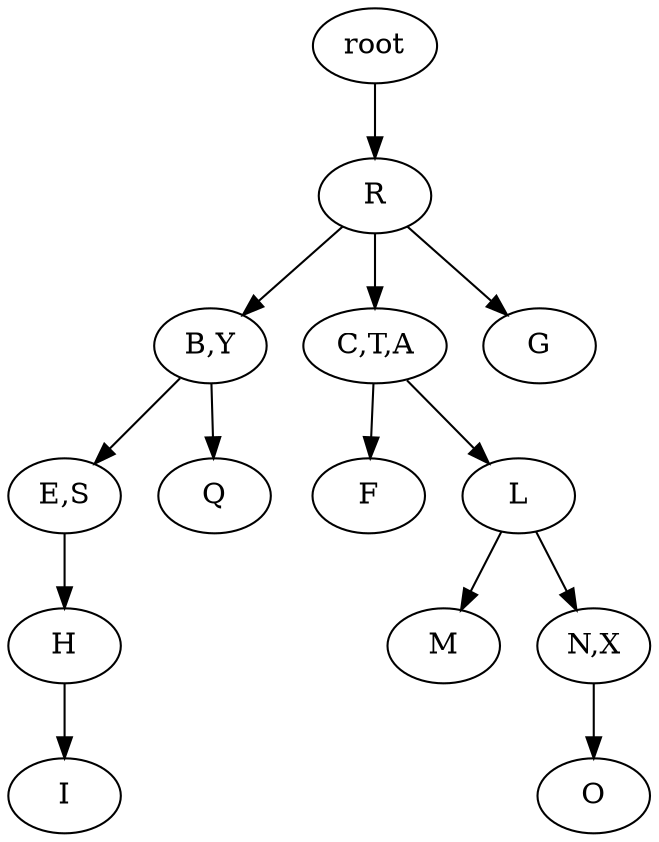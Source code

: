 strict digraph G {
	graph [name=G];
	0	 [label=root];
	1	 [label=R];
	0 -> 1;
	2	 [label="B,Y"];
	1 -> 2;
	3	 [label="C,T,A"];
	1 -> 3;
	7	 [label=G];
	1 -> 7;
	5	 [label="E,S"];
	2 -> 5;
	15	 [label=Q];
	2 -> 15;
	6	 [label=F];
	3 -> 6;
	10	 [label=L];
	3 -> 10;
	8	 [label=H];
	5 -> 8;
	9	 [label=I];
	8 -> 9;
	11	 [label=M];
	10 -> 11;
	12	 [label="N,X"];
	10 -> 12;
	13	 [label=O];
	12 -> 13;
}
